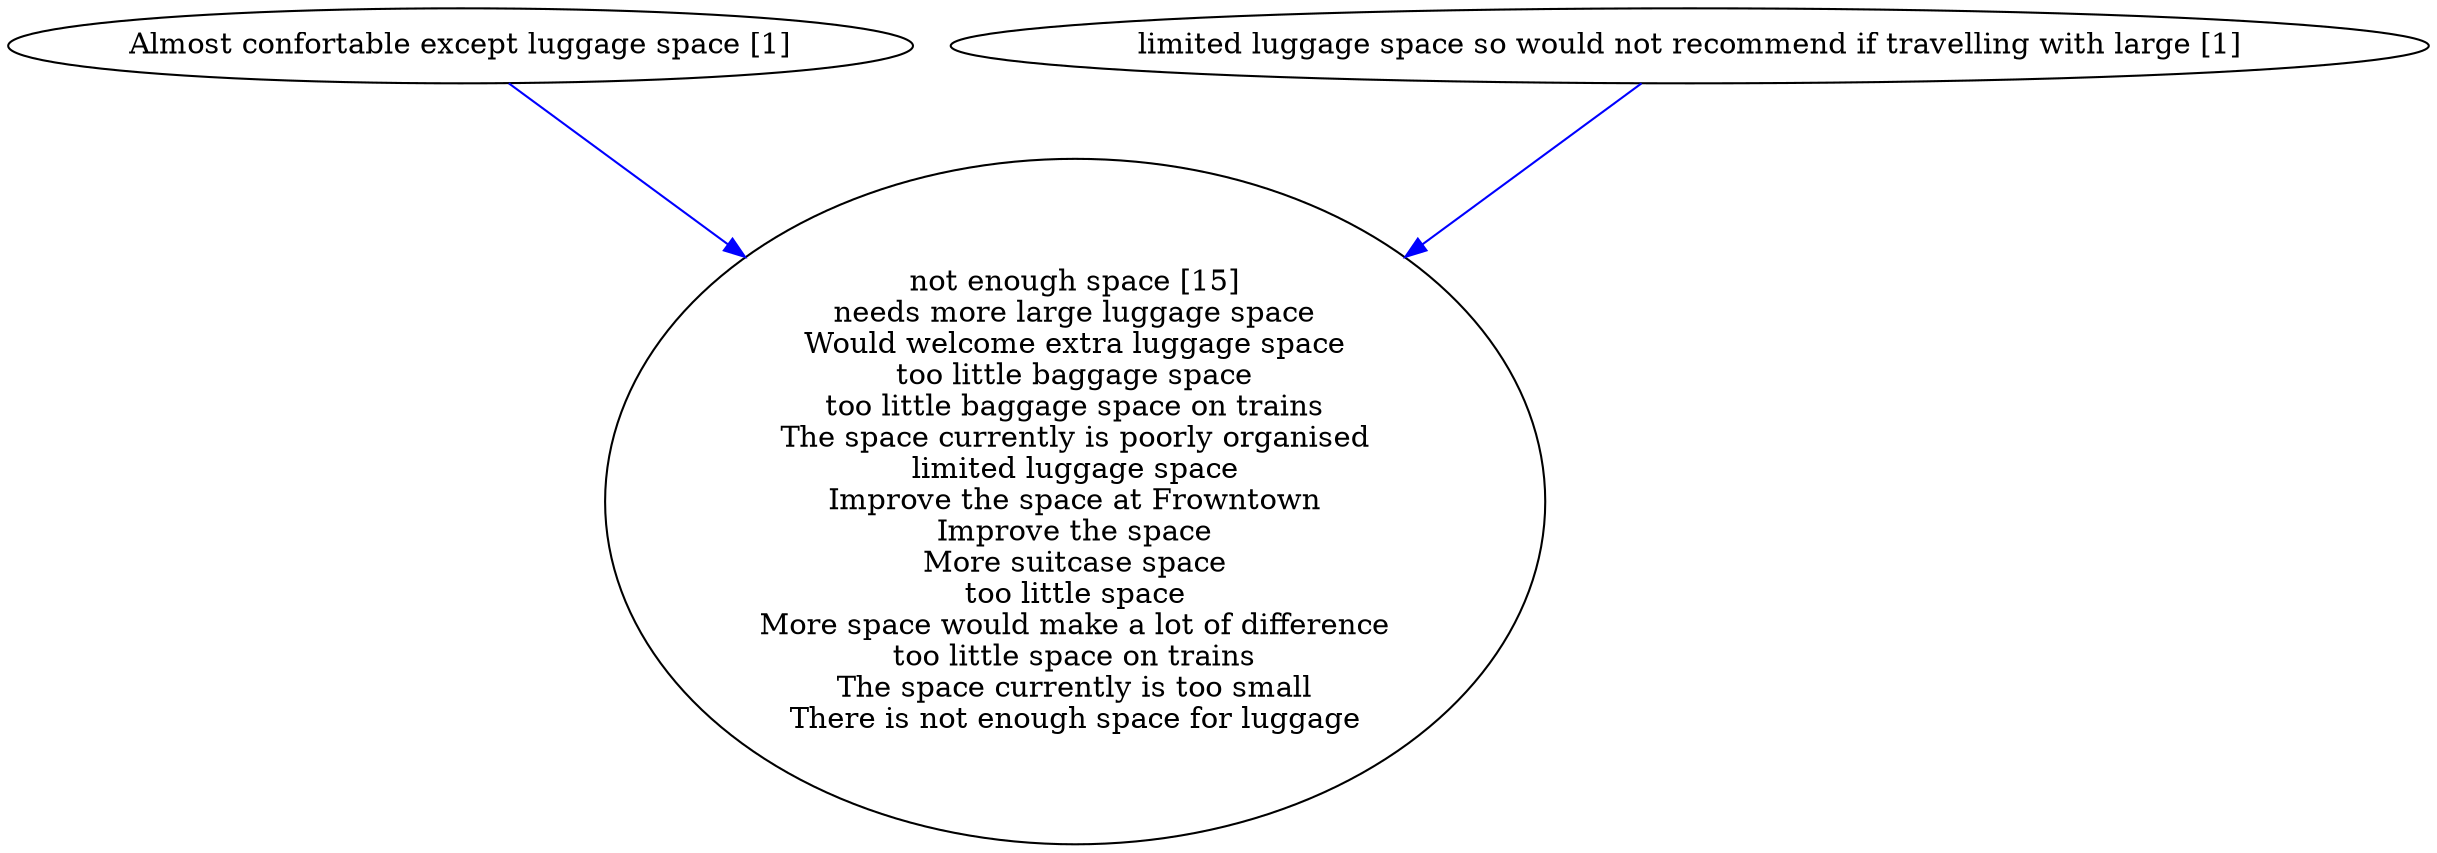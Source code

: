 digraph collapsedGraph {
"not enough space [15]\nneeds more large luggage space\nWould welcome extra luggage space\ntoo little baggage space\ntoo little baggage space on trains\nThe space currently is poorly organised\nlimited luggage space\nImprove the space at Frowntown\nImprove the space\nMore suitcase space\ntoo little space\nMore space would make a lot of difference\ntoo little space on trains\nThe space currently is too small\nThere is not enough space for luggage""Almost confortable except luggage space [1]""limited luggage space so would not recommend if travelling with large [1]""Almost confortable except luggage space [1]" -> "not enough space [15]\nneeds more large luggage space\nWould welcome extra luggage space\ntoo little baggage space\ntoo little baggage space on trains\nThe space currently is poorly organised\nlimited luggage space\nImprove the space at Frowntown\nImprove the space\nMore suitcase space\ntoo little space\nMore space would make a lot of difference\ntoo little space on trains\nThe space currently is too small\nThere is not enough space for luggage" [color=blue]
"limited luggage space so would not recommend if travelling with large [1]" -> "not enough space [15]\nneeds more large luggage space\nWould welcome extra luggage space\ntoo little baggage space\ntoo little baggage space on trains\nThe space currently is poorly organised\nlimited luggage space\nImprove the space at Frowntown\nImprove the space\nMore suitcase space\ntoo little space\nMore space would make a lot of difference\ntoo little space on trains\nThe space currently is too small\nThere is not enough space for luggage" [color=blue]
}